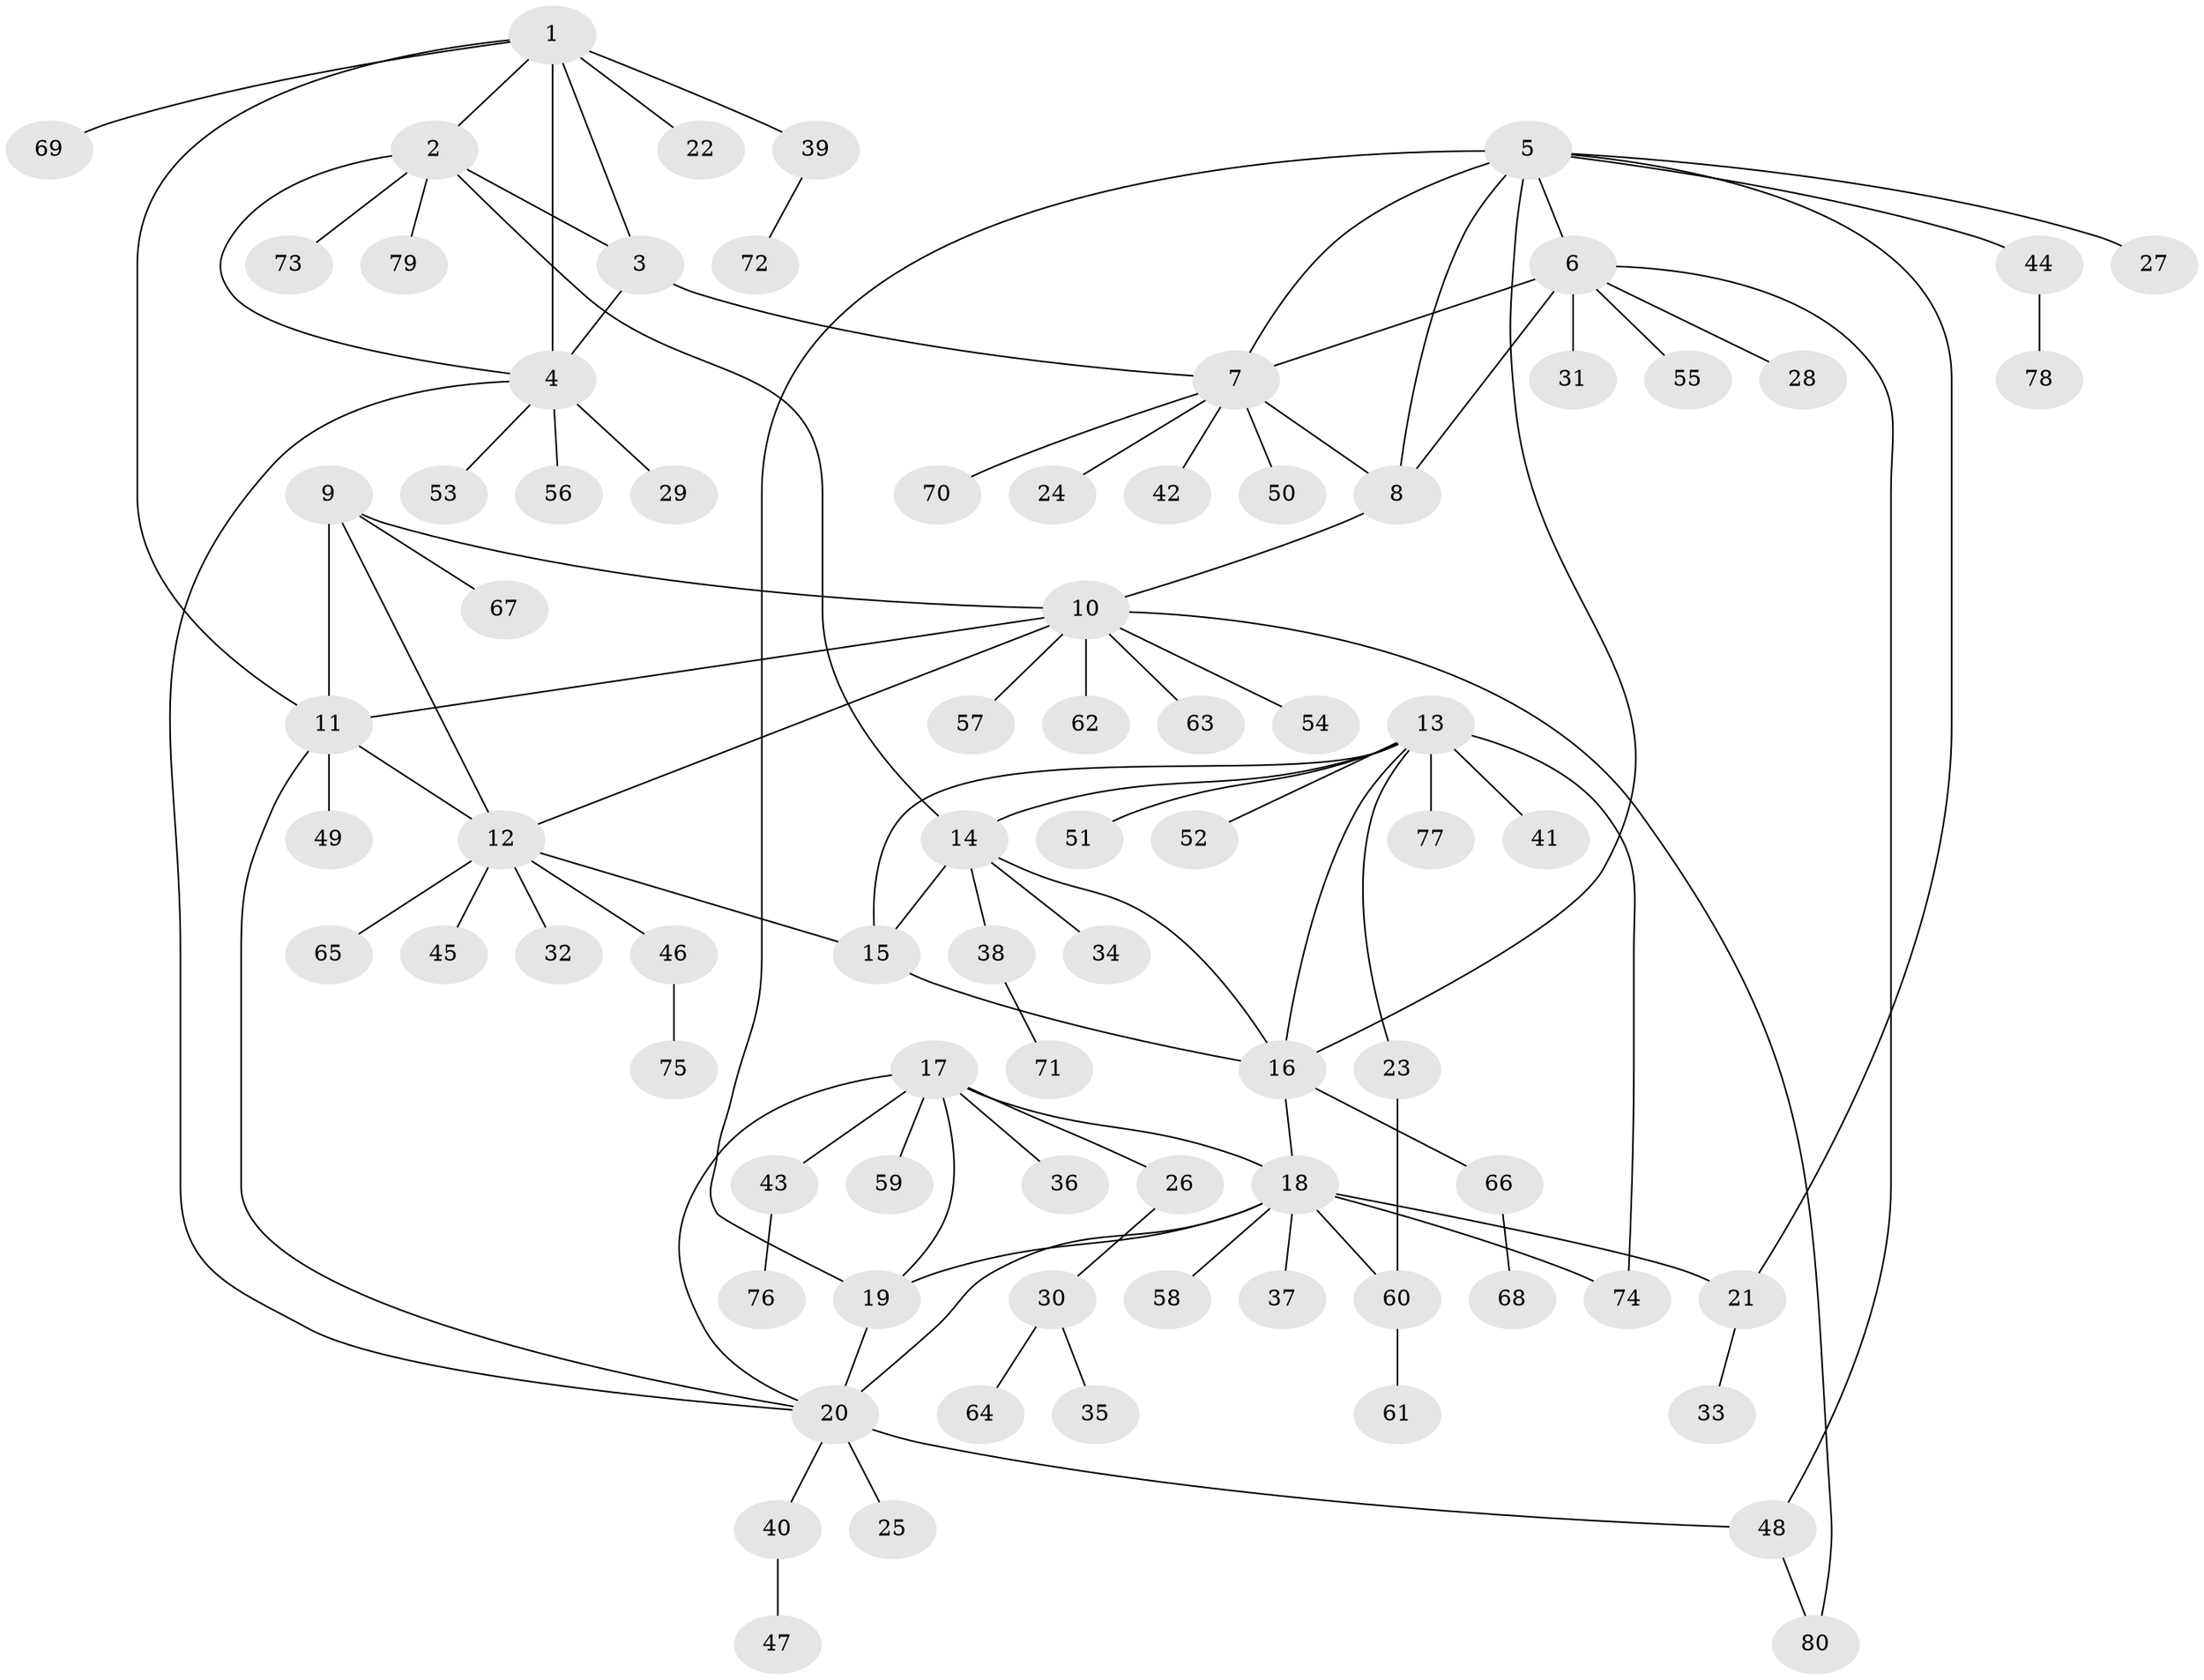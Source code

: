 // Generated by graph-tools (version 1.1) at 2025/15/03/09/25 04:15:51]
// undirected, 80 vertices, 105 edges
graph export_dot {
graph [start="1"]
  node [color=gray90,style=filled];
  1;
  2;
  3;
  4;
  5;
  6;
  7;
  8;
  9;
  10;
  11;
  12;
  13;
  14;
  15;
  16;
  17;
  18;
  19;
  20;
  21;
  22;
  23;
  24;
  25;
  26;
  27;
  28;
  29;
  30;
  31;
  32;
  33;
  34;
  35;
  36;
  37;
  38;
  39;
  40;
  41;
  42;
  43;
  44;
  45;
  46;
  47;
  48;
  49;
  50;
  51;
  52;
  53;
  54;
  55;
  56;
  57;
  58;
  59;
  60;
  61;
  62;
  63;
  64;
  65;
  66;
  67;
  68;
  69;
  70;
  71;
  72;
  73;
  74;
  75;
  76;
  77;
  78;
  79;
  80;
  1 -- 2;
  1 -- 3;
  1 -- 4;
  1 -- 11;
  1 -- 22;
  1 -- 39;
  1 -- 69;
  2 -- 3;
  2 -- 4;
  2 -- 14;
  2 -- 73;
  2 -- 79;
  3 -- 4;
  3 -- 7;
  4 -- 20;
  4 -- 29;
  4 -- 53;
  4 -- 56;
  5 -- 6;
  5 -- 7;
  5 -- 8;
  5 -- 16;
  5 -- 19;
  5 -- 21;
  5 -- 27;
  5 -- 44;
  6 -- 7;
  6 -- 8;
  6 -- 28;
  6 -- 31;
  6 -- 48;
  6 -- 55;
  7 -- 8;
  7 -- 24;
  7 -- 42;
  7 -- 50;
  7 -- 70;
  8 -- 10;
  9 -- 10;
  9 -- 11;
  9 -- 12;
  9 -- 67;
  10 -- 11;
  10 -- 12;
  10 -- 54;
  10 -- 57;
  10 -- 62;
  10 -- 63;
  10 -- 80;
  11 -- 12;
  11 -- 20;
  11 -- 49;
  12 -- 15;
  12 -- 32;
  12 -- 45;
  12 -- 46;
  12 -- 65;
  13 -- 14;
  13 -- 15;
  13 -- 16;
  13 -- 23;
  13 -- 41;
  13 -- 51;
  13 -- 52;
  13 -- 74;
  13 -- 77;
  14 -- 15;
  14 -- 16;
  14 -- 34;
  14 -- 38;
  15 -- 16;
  16 -- 18;
  16 -- 66;
  17 -- 18;
  17 -- 19;
  17 -- 20;
  17 -- 26;
  17 -- 36;
  17 -- 43;
  17 -- 59;
  18 -- 19;
  18 -- 20;
  18 -- 21;
  18 -- 37;
  18 -- 58;
  18 -- 60;
  18 -- 74;
  19 -- 20;
  20 -- 25;
  20 -- 40;
  20 -- 48;
  21 -- 33;
  23 -- 60;
  26 -- 30;
  30 -- 35;
  30 -- 64;
  38 -- 71;
  39 -- 72;
  40 -- 47;
  43 -- 76;
  44 -- 78;
  46 -- 75;
  48 -- 80;
  60 -- 61;
  66 -- 68;
}
